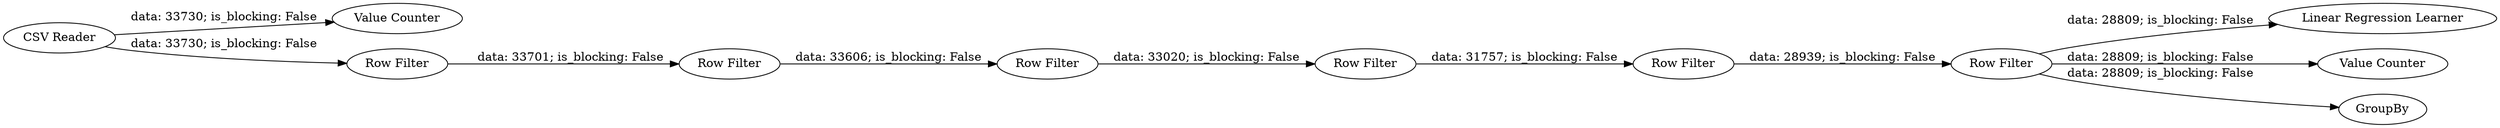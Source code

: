 digraph {
	"-5521803398805882391_25" [label="Row Filter"]
	"-5521803398805882391_29" [label="Row Filter"]
	"-5521803398805882391_28" [label="Row Filter"]
	"-5584525937270051918_30" [label="Value Counter"]
	"-5521803398805882391_27" [label="Row Filter"]
	"-5584525937270051918_2" [label="Linear Regression Learner"]
	"-5584525937270051918_31" [label="Value Counter"]
	"-5521803398805882391_26" [label="Row Filter"]
	"-3064735341458020269_33" [label=GroupBy]
	"-5584525937270051918_1" [label="CSV Reader"]
	"-5521803398805882391_24" [label="Row Filter"]
	"-5521803398805882391_25" -> "-5521803398805882391_26" [label="data: 33606; is_blocking: False"]
	"-5584525937270051918_1" -> "-5521803398805882391_24" [label="data: 33730; is_blocking: False"]
	"-5584525937270051918_1" -> "-5584525937270051918_30" [label="data: 33730; is_blocking: False"]
	"-5521803398805882391_29" -> "-5584525937270051918_31" [label="data: 28809; is_blocking: False"]
	"-5521803398805882391_28" -> "-5521803398805882391_29" [label="data: 28939; is_blocking: False"]
	"-5521803398805882391_29" -> "-3064735341458020269_33" [label="data: 28809; is_blocking: False"]
	"-5521803398805882391_26" -> "-5521803398805882391_27" [label="data: 33020; is_blocking: False"]
	"-5521803398805882391_29" -> "-5584525937270051918_2" [label="data: 28809; is_blocking: False"]
	"-5521803398805882391_27" -> "-5521803398805882391_28" [label="data: 31757; is_blocking: False"]
	"-5521803398805882391_24" -> "-5521803398805882391_25" [label="data: 33701; is_blocking: False"]
	rankdir=LR
}
